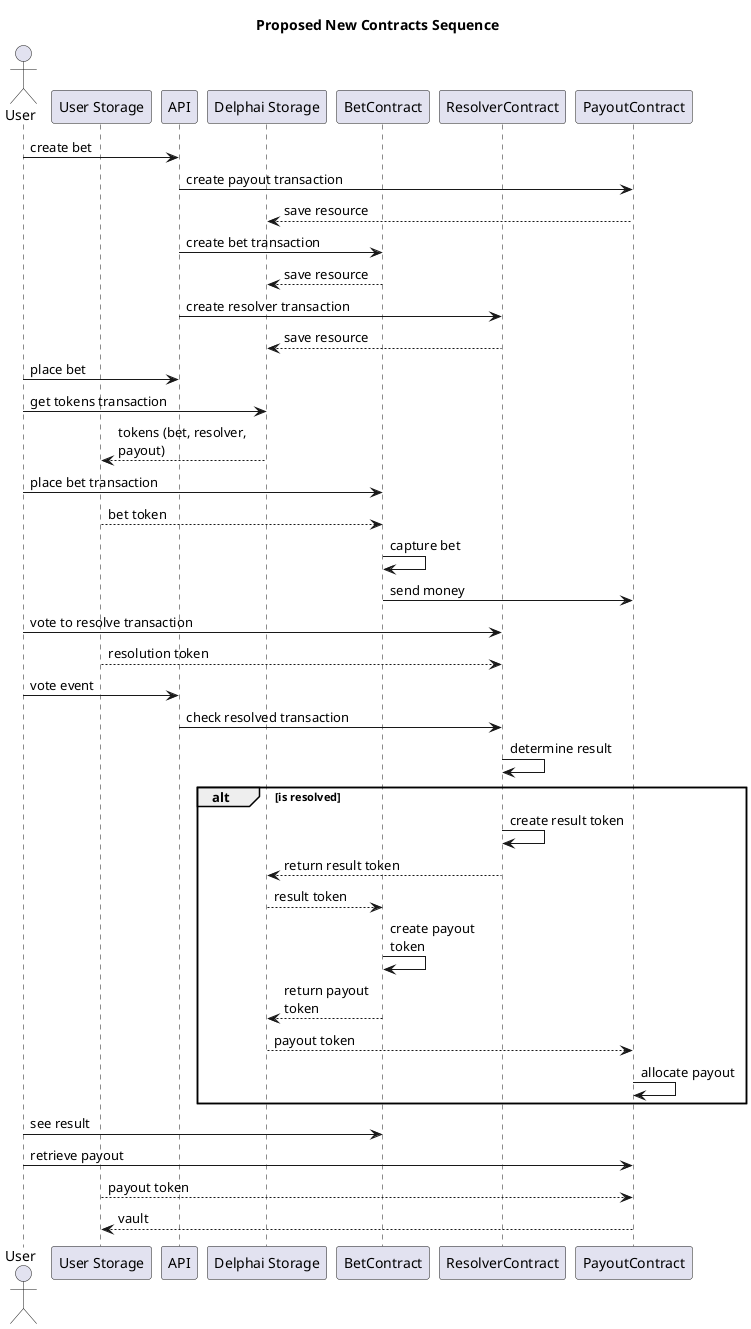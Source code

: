 @startuml newContractSeq

title Proposed New Contracts Sequence

actor User as user
participant "User Storage" as us
participant API as api
participant "Delphai Storage" as ds
participant BetContract as br
participant ResolverContract as rr
participant PayoutContract as pr

user -> api : create bet
api -> pr : create payout transaction
pr --> ds : save resource
api -> br : create bet transaction
br --> ds : save resource
api -> rr : create resolver transaction
rr --> ds : save resource

user -> api : place bet
user -> ds : get tokens transaction
ds --> us : tokens (bet, resolver,\npayout)

user -> br : place bet transaction
us --> br : bet token
br -> br : capture bet
br -> pr : send money

user -> rr : vote to resolve transaction
us --> rr : resolution token

user -> api : vote event
api -> rr : check resolved transaction
rr -> rr : determine result
alt is resolved
    rr -> rr : create result token
    rr --> ds : return result token
    ds --> br : result token
    br -> br : create payout\ntoken
    br --> ds : return payout\ntoken
    ds --> pr : payout token
    pr -> pr : allocate payout
end

user -> br : see result
user -> pr : retrieve payout
us --> pr : payout token
pr --> us : vault

@enduml
